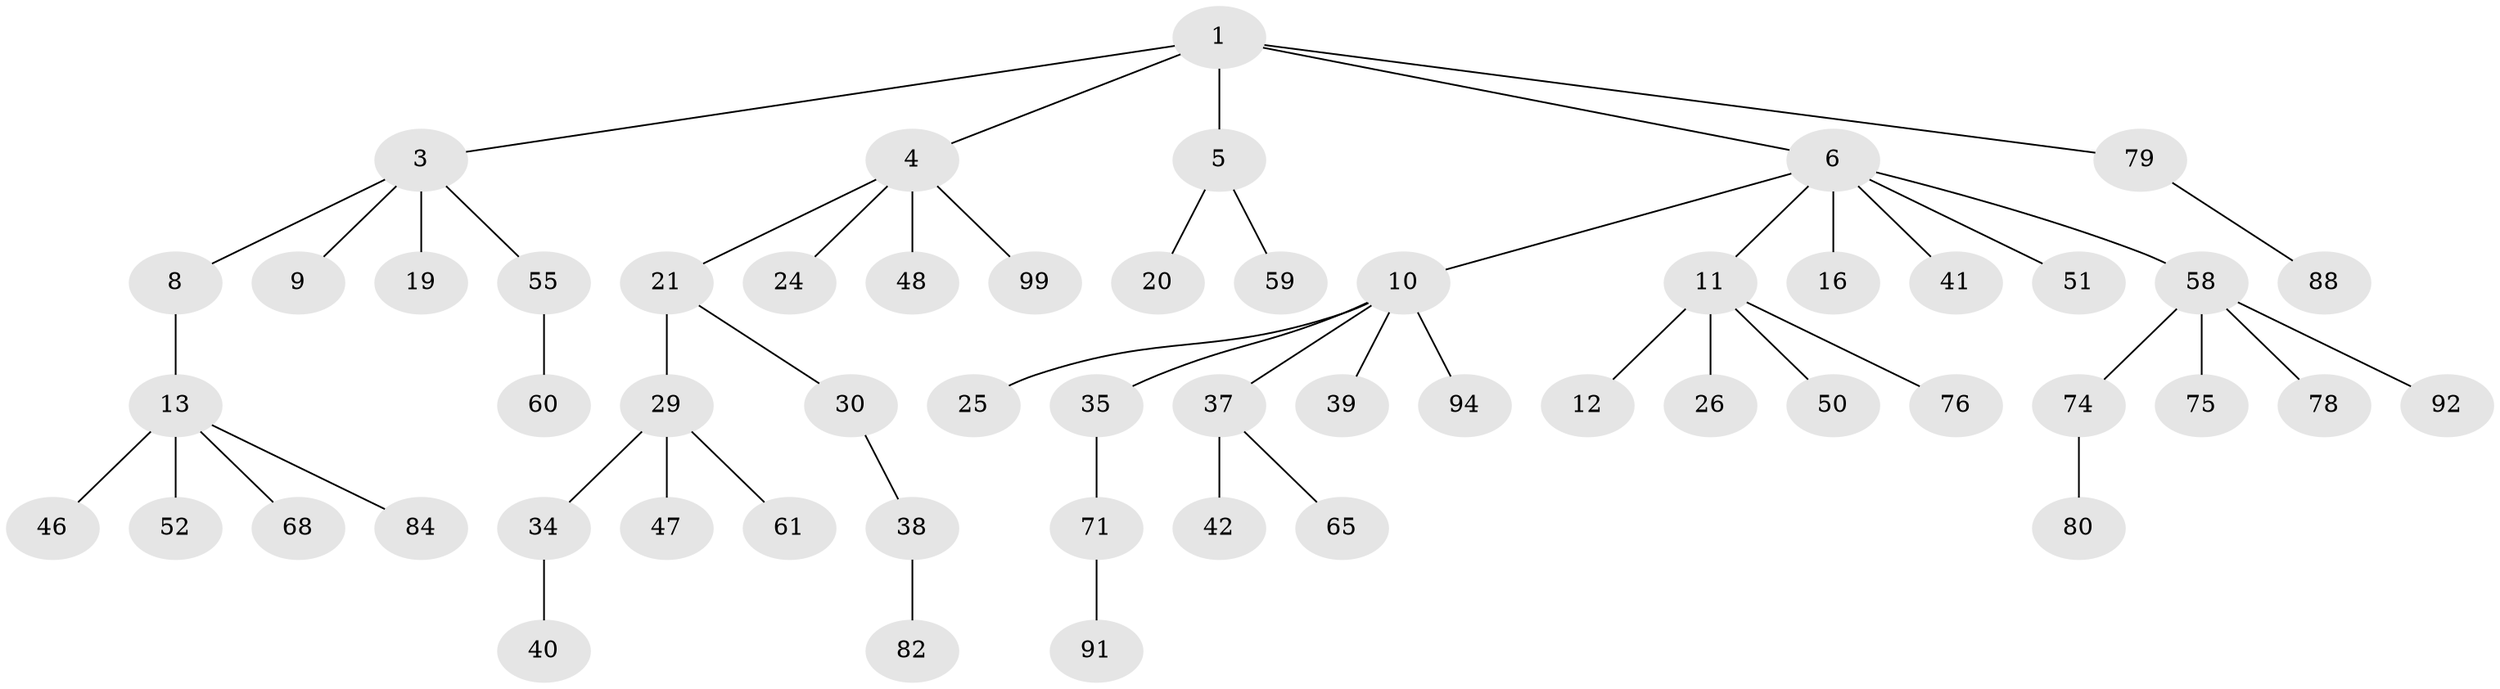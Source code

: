 // original degree distribution, {2: 0.18018018018018017, 5: 0.04504504504504504, 4: 0.08108108108108109, 3: 0.1891891891891892, 1: 0.5045045045045045}
// Generated by graph-tools (version 1.1) at 2025/15/03/09/25 04:15:30]
// undirected, 55 vertices, 54 edges
graph export_dot {
graph [start="1"]
  node [color=gray90,style=filled];
  1 [super="+2"];
  3;
  4 [super="+23"];
  5 [super="+54+28+56+15"];
  6 [super="+7"];
  8 [super="+43"];
  9 [super="+64+70"];
  10 [super="+17+27"];
  11 [super="+22"];
  12 [super="+73+31"];
  13 [super="+32"];
  16;
  19;
  20 [super="+69"];
  21;
  24;
  25;
  26;
  29 [super="+33"];
  30;
  34 [super="+103+44"];
  35 [super="+36"];
  37;
  38;
  39 [super="+89"];
  40;
  41;
  42 [super="+95+67"];
  46 [super="+106+111"];
  47;
  48;
  50;
  51;
  52 [super="+107+90"];
  55;
  58 [super="+66+86+72"];
  59 [super="+104"];
  60 [super="+101+62"];
  61;
  65;
  68;
  71;
  74;
  75;
  76 [super="+109+93"];
  78;
  79;
  80;
  82;
  84 [super="+85"];
  88 [super="+105+100"];
  91;
  92;
  94 [super="+102"];
  99;
  1 -- 5;
  1 -- 3;
  1 -- 4;
  1 -- 6;
  1 -- 79;
  3 -- 8;
  3 -- 9;
  3 -- 19;
  3 -- 55;
  4 -- 21;
  4 -- 99;
  4 -- 24;
  4 -- 48;
  5 -- 59;
  5 -- 20;
  6 -- 11;
  6 -- 16;
  6 -- 51;
  6 -- 58;
  6 -- 41;
  6 -- 10;
  8 -- 13;
  10 -- 37;
  10 -- 35;
  10 -- 39;
  10 -- 25;
  10 -- 94;
  11 -- 12;
  11 -- 26;
  11 -- 50;
  11 -- 76;
  13 -- 68;
  13 -- 84;
  13 -- 52;
  13 -- 46;
  21 -- 29;
  21 -- 30;
  29 -- 34;
  29 -- 61;
  29 -- 47;
  30 -- 38;
  34 -- 40;
  35 -- 71;
  37 -- 42;
  37 -- 65;
  38 -- 82;
  55 -- 60;
  58 -- 75;
  58 -- 92;
  58 -- 74;
  58 -- 78;
  71 -- 91;
  74 -- 80;
  79 -- 88;
}
